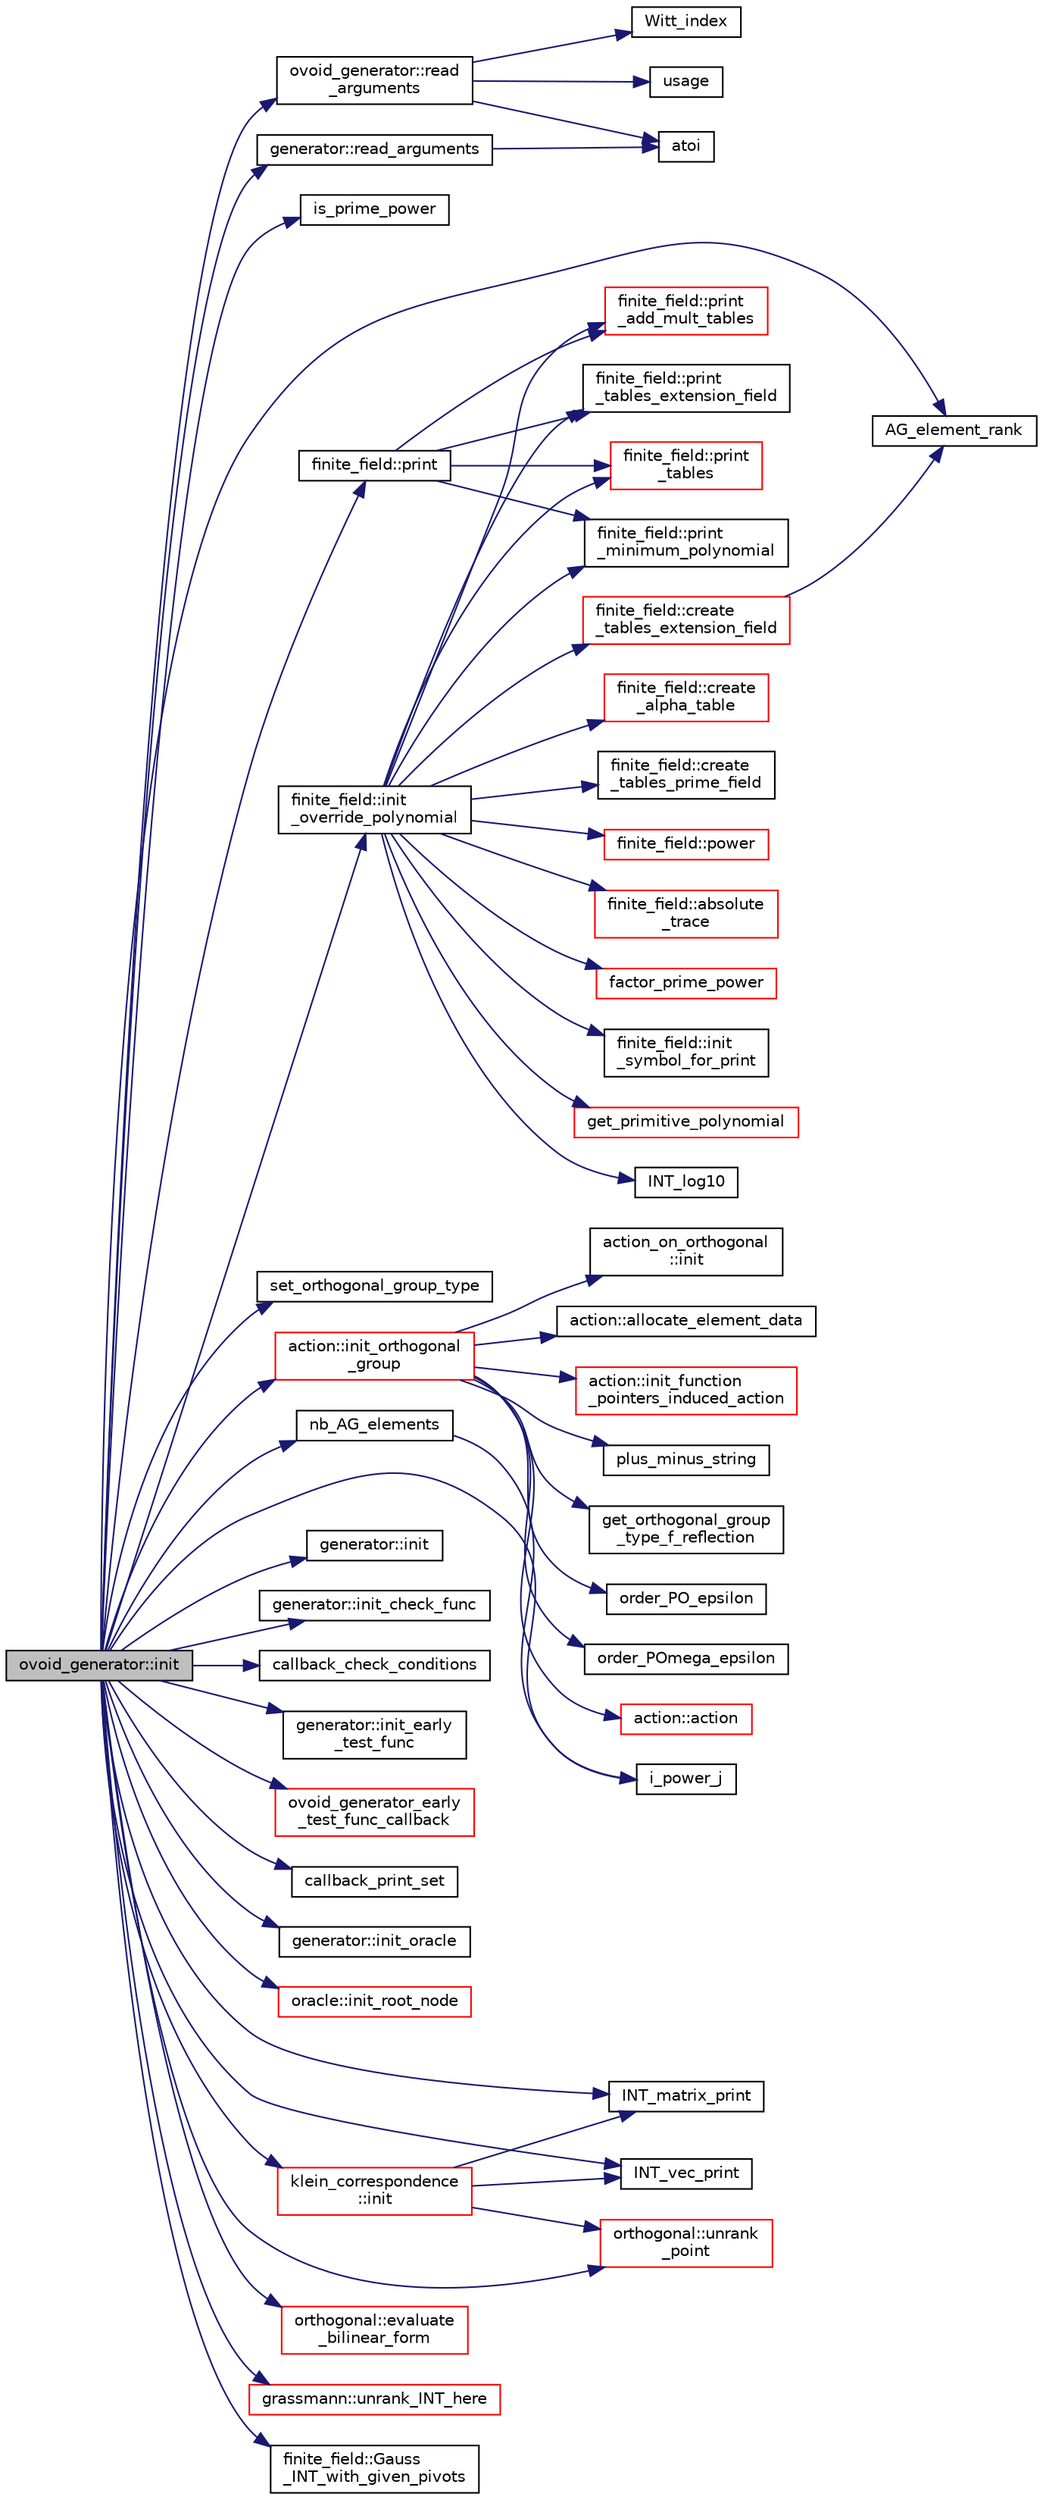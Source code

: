 digraph "ovoid_generator::init"
{
  edge [fontname="Helvetica",fontsize="10",labelfontname="Helvetica",labelfontsize="10"];
  node [fontname="Helvetica",fontsize="10",shape=record];
  rankdir="LR";
  Node150 [label="ovoid_generator::init",height=0.2,width=0.4,color="black", fillcolor="grey75", style="filled", fontcolor="black"];
  Node150 -> Node151 [color="midnightblue",fontsize="10",style="solid",fontname="Helvetica"];
  Node151 [label="ovoid_generator::read\l_arguments",height=0.2,width=0.4,color="black", fillcolor="white", style="filled",URL="$d3/daf/classovoid__generator.html#a85df34db52d1f49f1f9c60dfdbf87040"];
  Node151 -> Node152 [color="midnightblue",fontsize="10",style="solid",fontname="Helvetica"];
  Node152 [label="usage",height=0.2,width=0.4,color="black", fillcolor="white", style="filled",URL="$de/d2d/graph_2graph_8_c.html#a4f6af65d82bb5ceda6c2bdbee492b8f8"];
  Node151 -> Node153 [color="midnightblue",fontsize="10",style="solid",fontname="Helvetica"];
  Node153 [label="atoi",height=0.2,width=0.4,color="black", fillcolor="white", style="filled",URL="$d9/d60/discreta_8h.html#ad0ac71cbcb495289e474437d6b7d7fac"];
  Node151 -> Node154 [color="midnightblue",fontsize="10",style="solid",fontname="Helvetica"];
  Node154 [label="Witt_index",height=0.2,width=0.4,color="black", fillcolor="white", style="filled",URL="$d4/d67/geometry_8h.html#ab3483ecb9859a6758f82b5327da50534"];
  Node150 -> Node155 [color="midnightblue",fontsize="10",style="solid",fontname="Helvetica"];
  Node155 [label="generator::read_arguments",height=0.2,width=0.4,color="black", fillcolor="white", style="filled",URL="$d7/d73/classgenerator.html#a4eab346c8d3b5de5bb83578bfb4a15c5"];
  Node155 -> Node153 [color="midnightblue",fontsize="10",style="solid",fontname="Helvetica"];
  Node150 -> Node156 [color="midnightblue",fontsize="10",style="solid",fontname="Helvetica"];
  Node156 [label="is_prime_power",height=0.2,width=0.4,color="black", fillcolor="white", style="filled",URL="$de/dc5/algebra__and__number__theory_8h.html#a44560c42df6f76a71d351200cbf1bd0e"];
  Node150 -> Node157 [color="midnightblue",fontsize="10",style="solid",fontname="Helvetica"];
  Node157 [label="finite_field::init\l_override_polynomial",height=0.2,width=0.4,color="black", fillcolor="white", style="filled",URL="$df/d5a/classfinite__field.html#a39a40b052f326a05c5a1e6b13572f3e5"];
  Node157 -> Node158 [color="midnightblue",fontsize="10",style="solid",fontname="Helvetica"];
  Node158 [label="factor_prime_power",height=0.2,width=0.4,color="red", fillcolor="white", style="filled",URL="$de/dc5/algebra__and__number__theory_8h.html#af87166fad1e9b91458c714e90f8cd399"];
  Node157 -> Node160 [color="midnightblue",fontsize="10",style="solid",fontname="Helvetica"];
  Node160 [label="finite_field::init\l_symbol_for_print",height=0.2,width=0.4,color="black", fillcolor="white", style="filled",URL="$df/d5a/classfinite__field.html#ac3ac8778d3162ccee0b3c5764127a92e"];
  Node157 -> Node161 [color="midnightblue",fontsize="10",style="solid",fontname="Helvetica"];
  Node161 [label="get_primitive_polynomial",height=0.2,width=0.4,color="red", fillcolor="white", style="filled",URL="$de/dc5/algebra__and__number__theory_8h.html#a208ece81c99403683f588d02defd74a7"];
  Node157 -> Node165 [color="midnightblue",fontsize="10",style="solid",fontname="Helvetica"];
  Node165 [label="finite_field::print\l_minimum_polynomial",height=0.2,width=0.4,color="black", fillcolor="white", style="filled",URL="$df/d5a/classfinite__field.html#a6d58c4c06994e9637385ff69943f13cb"];
  Node157 -> Node166 [color="midnightblue",fontsize="10",style="solid",fontname="Helvetica"];
  Node166 [label="INT_log10",height=0.2,width=0.4,color="black", fillcolor="white", style="filled",URL="$de/dc5/algebra__and__number__theory_8h.html#a98bc0a6c562370a355165d2538dac250"];
  Node157 -> Node167 [color="midnightblue",fontsize="10",style="solid",fontname="Helvetica"];
  Node167 [label="finite_field::create\l_alpha_table",height=0.2,width=0.4,color="red", fillcolor="white", style="filled",URL="$df/d5a/classfinite__field.html#a33e052044b18cf8dc31e6fbffbb1f0db"];
  Node157 -> Node171 [color="midnightblue",fontsize="10",style="solid",fontname="Helvetica"];
  Node171 [label="finite_field::create\l_tables_prime_field",height=0.2,width=0.4,color="black", fillcolor="white", style="filled",URL="$df/d5a/classfinite__field.html#a811a41cf0e334c7c05725afa19d79b7a"];
  Node157 -> Node172 [color="midnightblue",fontsize="10",style="solid",fontname="Helvetica"];
  Node172 [label="finite_field::create\l_tables_extension_field",height=0.2,width=0.4,color="red", fillcolor="white", style="filled",URL="$df/d5a/classfinite__field.html#ac5067ade796759e81d55cd3d434f8512"];
  Node172 -> Node174 [color="midnightblue",fontsize="10",style="solid",fontname="Helvetica"];
  Node174 [label="AG_element_rank",height=0.2,width=0.4,color="black", fillcolor="white", style="filled",URL="$d4/d67/geometry_8h.html#ab2ac908d07dd8038fd996e26bdc75c17"];
  Node157 -> Node175 [color="midnightblue",fontsize="10",style="solid",fontname="Helvetica"];
  Node175 [label="finite_field::print\l_add_mult_tables",height=0.2,width=0.4,color="red", fillcolor="white", style="filled",URL="$df/d5a/classfinite__field.html#ac4f687830f2953f9f7568c541e3e91c7"];
  Node157 -> Node177 [color="midnightblue",fontsize="10",style="solid",fontname="Helvetica"];
  Node177 [label="finite_field::power",height=0.2,width=0.4,color="red", fillcolor="white", style="filled",URL="$df/d5a/classfinite__field.html#a0437871b8f775f0b2d589188d9ad7e61"];
  Node157 -> Node179 [color="midnightblue",fontsize="10",style="solid",fontname="Helvetica"];
  Node179 [label="finite_field::absolute\l_trace",height=0.2,width=0.4,color="red", fillcolor="white", style="filled",URL="$df/d5a/classfinite__field.html#a7c479f80ec77e646db13d175fb29325f"];
  Node157 -> Node181 [color="midnightblue",fontsize="10",style="solid",fontname="Helvetica"];
  Node181 [label="finite_field::print\l_tables_extension_field",height=0.2,width=0.4,color="black", fillcolor="white", style="filled",URL="$df/d5a/classfinite__field.html#a026b98a814f71c1bfbd6905abb295ee8"];
  Node157 -> Node182 [color="midnightblue",fontsize="10",style="solid",fontname="Helvetica"];
  Node182 [label="finite_field::print\l_tables",height=0.2,width=0.4,color="red", fillcolor="white", style="filled",URL="$df/d5a/classfinite__field.html#aa0bddbd3f44fb6012a198bfc3d0551fc"];
  Node150 -> Node187 [color="midnightblue",fontsize="10",style="solid",fontname="Helvetica"];
  Node187 [label="set_orthogonal_group_type",height=0.2,width=0.4,color="black", fillcolor="white", style="filled",URL="$d5/d90/action__global_8_c.html#a5ba060f4315e7880d5ab19ef16300a40"];
  Node150 -> Node188 [color="midnightblue",fontsize="10",style="solid",fontname="Helvetica"];
  Node188 [label="action::init_orthogonal\l_group",height=0.2,width=0.4,color="red", fillcolor="white", style="filled",URL="$d2/d86/classaction.html#a2cfe124956ed67d8b7a927bb44847cc2"];
  Node188 -> Node189 [color="midnightblue",fontsize="10",style="solid",fontname="Helvetica"];
  Node189 [label="action::action",height=0.2,width=0.4,color="red", fillcolor="white", style="filled",URL="$d2/d86/classaction.html#a108adb38ad362aeb55cf40b9de38bb16"];
  Node188 -> Node194 [color="midnightblue",fontsize="10",style="solid",fontname="Helvetica"];
  Node194 [label="action_on_orthogonal\l::init",height=0.2,width=0.4,color="black", fillcolor="white", style="filled",URL="$dc/d87/classaction__on__orthogonal.html#a5d66e1b51f4c836e358401dce9ed4ee6"];
  Node188 -> Node195 [color="midnightblue",fontsize="10",style="solid",fontname="Helvetica"];
  Node195 [label="action::allocate_element_data",height=0.2,width=0.4,color="black", fillcolor="white", style="filled",URL="$d2/d86/classaction.html#adc5f98db8315bfd17fcd2fbb437d8f60"];
  Node188 -> Node196 [color="midnightblue",fontsize="10",style="solid",fontname="Helvetica"];
  Node196 [label="action::init_function\l_pointers_induced_action",height=0.2,width=0.4,color="red", fillcolor="white", style="filled",URL="$d2/d86/classaction.html#a3b9287d084b24f7a3b9532a7589c58de"];
  Node188 -> Node646 [color="midnightblue",fontsize="10",style="solid",fontname="Helvetica"];
  Node646 [label="plus_minus_string",height=0.2,width=0.4,color="black", fillcolor="white", style="filled",URL="$d5/db4/io__and__os_8h.html#a9f5fa1b143db5ba897f3e3cc0dda146d"];
  Node188 -> Node647 [color="midnightblue",fontsize="10",style="solid",fontname="Helvetica"];
  Node647 [label="get_orthogonal_group\l_type_f_reflection",height=0.2,width=0.4,color="black", fillcolor="white", style="filled",URL="$d5/d90/action__global_8_c.html#a50f15f51a8bbf773e6d3b3ac3ddbf861"];
  Node188 -> Node648 [color="midnightblue",fontsize="10",style="solid",fontname="Helvetica"];
  Node648 [label="order_PO_epsilon",height=0.2,width=0.4,color="black", fillcolor="white", style="filled",URL="$d4/d67/geometry_8h.html#accb4a5b687f3a8d953d08f20dbd2259d"];
  Node188 -> Node649 [color="midnightblue",fontsize="10",style="solid",fontname="Helvetica"];
  Node649 [label="order_POmega_epsilon",height=0.2,width=0.4,color="black", fillcolor="white", style="filled",URL="$d4/d67/geometry_8h.html#ad142560d457a06003b118cf0008201e6"];
  Node150 -> Node710 [color="midnightblue",fontsize="10",style="solid",fontname="Helvetica"];
  Node710 [label="finite_field::print",height=0.2,width=0.4,color="black", fillcolor="white", style="filled",URL="$df/d5a/classfinite__field.html#a447940f58fdec6c099784a3e50501926"];
  Node710 -> Node165 [color="midnightblue",fontsize="10",style="solid",fontname="Helvetica"];
  Node710 -> Node181 [color="midnightblue",fontsize="10",style="solid",fontname="Helvetica"];
  Node710 -> Node182 [color="midnightblue",fontsize="10",style="solid",fontname="Helvetica"];
  Node710 -> Node175 [color="midnightblue",fontsize="10",style="solid",fontname="Helvetica"];
  Node150 -> Node253 [color="midnightblue",fontsize="10",style="solid",fontname="Helvetica"];
  Node253 [label="i_power_j",height=0.2,width=0.4,color="black", fillcolor="white", style="filled",URL="$de/dc5/algebra__and__number__theory_8h.html#a39b321523e8957d701618bb5cac542b5"];
  Node150 -> Node711 [color="midnightblue",fontsize="10",style="solid",fontname="Helvetica"];
  Node711 [label="generator::init",height=0.2,width=0.4,color="black", fillcolor="white", style="filled",URL="$d7/d73/classgenerator.html#aeca1559b4172cae921620768bd62df47"];
  Node150 -> Node712 [color="midnightblue",fontsize="10",style="solid",fontname="Helvetica"];
  Node712 [label="generator::init_check_func",height=0.2,width=0.4,color="black", fillcolor="white", style="filled",URL="$d7/d73/classgenerator.html#aed44ec3121281f847612a646968f0894"];
  Node150 -> Node713 [color="midnightblue",fontsize="10",style="solid",fontname="Helvetica"];
  Node713 [label="callback_check_conditions",height=0.2,width=0.4,color="black", fillcolor="white", style="filled",URL="$df/de7/ovoid_2ovoid_8_c.html#ae3d42bbe9fc8a3eaf61cf43d52cb8613"];
  Node150 -> Node714 [color="midnightblue",fontsize="10",style="solid",fontname="Helvetica"];
  Node714 [label="generator::init_early\l_test_func",height=0.2,width=0.4,color="black", fillcolor="white", style="filled",URL="$d7/d73/classgenerator.html#a21668968b1375c408ccf4559a9240533"];
  Node150 -> Node715 [color="midnightblue",fontsize="10",style="solid",fontname="Helvetica"];
  Node715 [label="ovoid_generator_early\l_test_func_callback",height=0.2,width=0.4,color="red", fillcolor="white", style="filled",URL="$d5/d9b/ovoid__generator_8_c.html#a0ef884c17f779e251fd13c6a14efcea0"];
  Node150 -> Node717 [color="midnightblue",fontsize="10",style="solid",fontname="Helvetica"];
  Node717 [label="callback_print_set",height=0.2,width=0.4,color="black", fillcolor="white", style="filled",URL="$df/de7/ovoid_2ovoid_8_c.html#a0d469d33882a9fcc74da463afe8dd36f"];
  Node150 -> Node718 [color="midnightblue",fontsize="10",style="solid",fontname="Helvetica"];
  Node718 [label="generator::init_oracle",height=0.2,width=0.4,color="black", fillcolor="white", style="filled",URL="$d7/d73/classgenerator.html#aab9339b27020b22ae9655d4413a88e40"];
  Node150 -> Node719 [color="midnightblue",fontsize="10",style="solid",fontname="Helvetica"];
  Node719 [label="oracle::init_root_node",height=0.2,width=0.4,color="red", fillcolor="white", style="filled",URL="$d7/da7/classoracle.html#a39267b7776b0cc2d93cda40fce9813a2"];
  Node150 -> Node722 [color="midnightblue",fontsize="10",style="solid",fontname="Helvetica"];
  Node722 [label="klein_correspondence\l::init",height=0.2,width=0.4,color="red", fillcolor="white", style="filled",URL="$d7/d99/classklein__correspondence.html#a9f555dc65174ab66579e1118bd9b4ca0"];
  Node722 -> Node267 [color="midnightblue",fontsize="10",style="solid",fontname="Helvetica"];
  Node267 [label="INT_matrix_print",height=0.2,width=0.4,color="black", fillcolor="white", style="filled",URL="$d5/db4/io__and__os_8h.html#afd4180a24bef3a2b584668a4eaf607ff"];
  Node722 -> Node201 [color="midnightblue",fontsize="10",style="solid",fontname="Helvetica"];
  Node201 [label="INT_vec_print",height=0.2,width=0.4,color="black", fillcolor="white", style="filled",URL="$df/dbf/sajeeb_8_c.html#a79a5901af0b47dd0d694109543c027fe"];
  Node722 -> Node294 [color="midnightblue",fontsize="10",style="solid",fontname="Helvetica"];
  Node294 [label="orthogonal::unrank\l_point",height=0.2,width=0.4,color="red", fillcolor="white", style="filled",URL="$d7/daa/classorthogonal.html#ab655117100f7c66c19817b84ac5ac0a0"];
  Node150 -> Node745 [color="midnightblue",fontsize="10",style="solid",fontname="Helvetica"];
  Node745 [label="nb_AG_elements",height=0.2,width=0.4,color="black", fillcolor="white", style="filled",URL="$d4/d67/geometry_8h.html#ab9de2574dd403dd453a0d35107f684f5"];
  Node745 -> Node253 [color="midnightblue",fontsize="10",style="solid",fontname="Helvetica"];
  Node150 -> Node294 [color="midnightblue",fontsize="10",style="solid",fontname="Helvetica"];
  Node150 -> Node376 [color="midnightblue",fontsize="10",style="solid",fontname="Helvetica"];
  Node376 [label="orthogonal::evaluate\l_bilinear_form",height=0.2,width=0.4,color="red", fillcolor="white", style="filled",URL="$d7/daa/classorthogonal.html#a1cb22ce04ab60e22852f610ec3fe5c98"];
  Node150 -> Node734 [color="midnightblue",fontsize="10",style="solid",fontname="Helvetica"];
  Node734 [label="grassmann::unrank_INT_here",height=0.2,width=0.4,color="red", fillcolor="white", style="filled",URL="$df/d02/classgrassmann.html#aa51bb30ed0feb7ad87d500b76e0b3cbe"];
  Node150 -> Node746 [color="midnightblue",fontsize="10",style="solid",fontname="Helvetica"];
  Node746 [label="finite_field::Gauss\l_INT_with_given_pivots",height=0.2,width=0.4,color="black", fillcolor="white", style="filled",URL="$df/d5a/classfinite__field.html#a4189c0ddba7c456ea23d8004fef59be0"];
  Node150 -> Node174 [color="midnightblue",fontsize="10",style="solid",fontname="Helvetica"];
  Node150 -> Node201 [color="midnightblue",fontsize="10",style="solid",fontname="Helvetica"];
  Node150 -> Node267 [color="midnightblue",fontsize="10",style="solid",fontname="Helvetica"];
}
